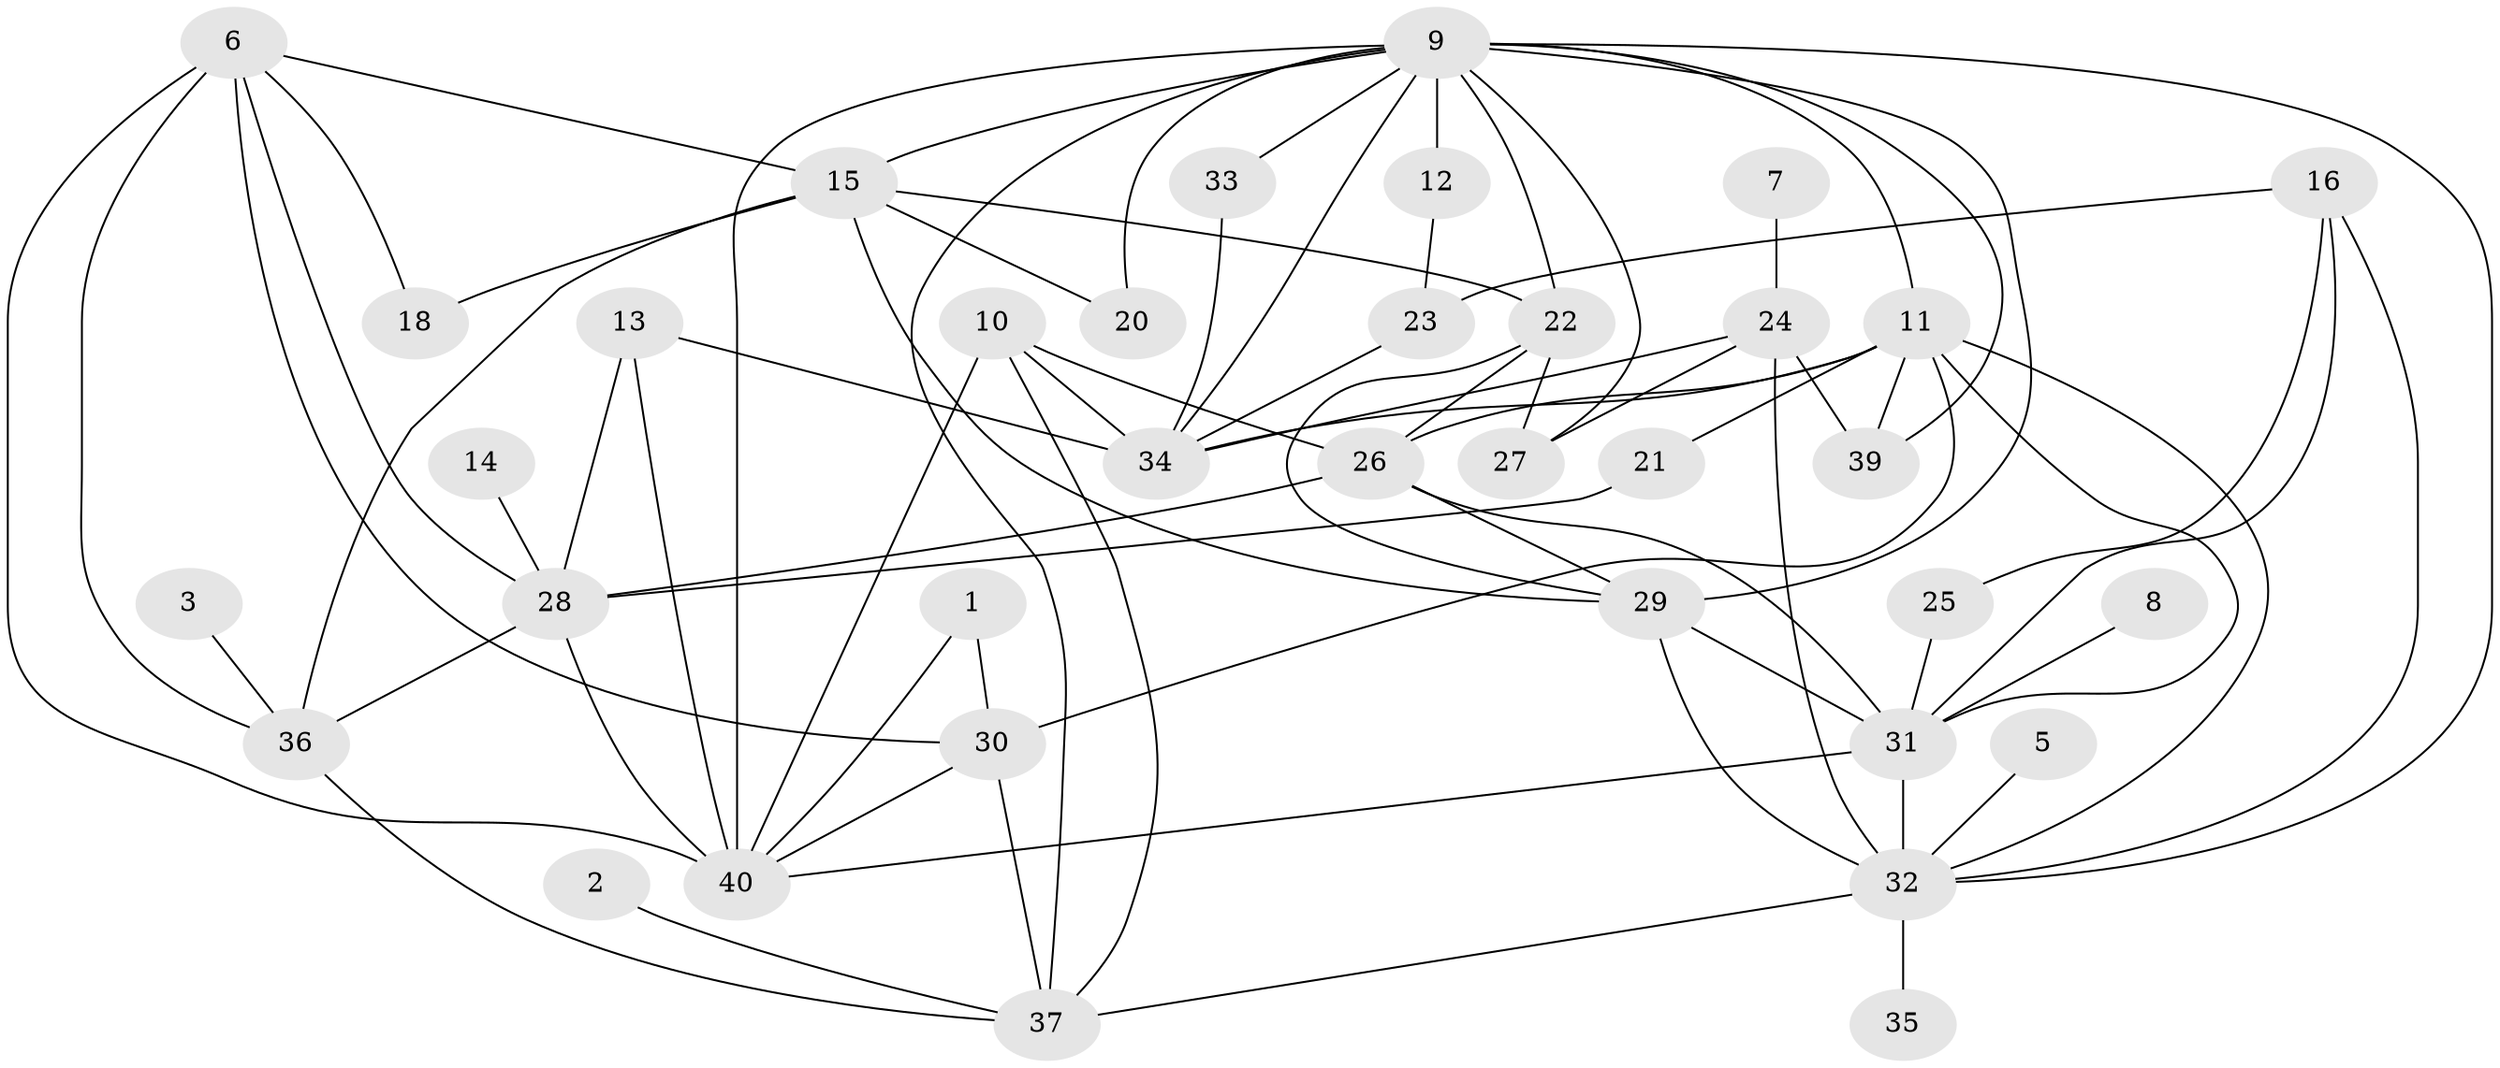 // original degree distribution, {7: 0.025, 4: 0.1875, 2: 0.2, 1: 0.125, 0: 0.05, 5: 0.1, 6: 0.0625, 3: 0.25}
// Generated by graph-tools (version 1.1) at 2025/25/03/09/25 03:25:14]
// undirected, 36 vertices, 76 edges
graph export_dot {
graph [start="1"]
  node [color=gray90,style=filled];
  1;
  2;
  3;
  5;
  6;
  7;
  8;
  9;
  10;
  11;
  12;
  13;
  14;
  15;
  16;
  18;
  20;
  21;
  22;
  23;
  24;
  25;
  26;
  27;
  28;
  29;
  30;
  31;
  32;
  33;
  34;
  35;
  36;
  37;
  39;
  40;
  1 -- 30 [weight=1.0];
  1 -- 40 [weight=1.0];
  2 -- 37 [weight=1.0];
  3 -- 36 [weight=1.0];
  5 -- 32 [weight=1.0];
  6 -- 15 [weight=1.0];
  6 -- 18 [weight=1.0];
  6 -- 28 [weight=1.0];
  6 -- 30 [weight=1.0];
  6 -- 36 [weight=1.0];
  6 -- 40 [weight=2.0];
  7 -- 24 [weight=1.0];
  8 -- 31 [weight=1.0];
  9 -- 11 [weight=1.0];
  9 -- 12 [weight=1.0];
  9 -- 15 [weight=1.0];
  9 -- 20 [weight=1.0];
  9 -- 22 [weight=1.0];
  9 -- 27 [weight=1.0];
  9 -- 29 [weight=2.0];
  9 -- 32 [weight=1.0];
  9 -- 33 [weight=1.0];
  9 -- 34 [weight=1.0];
  9 -- 37 [weight=1.0];
  9 -- 39 [weight=1.0];
  9 -- 40 [weight=2.0];
  10 -- 26 [weight=1.0];
  10 -- 34 [weight=1.0];
  10 -- 37 [weight=1.0];
  10 -- 40 [weight=1.0];
  11 -- 21 [weight=1.0];
  11 -- 26 [weight=2.0];
  11 -- 30 [weight=1.0];
  11 -- 31 [weight=1.0];
  11 -- 32 [weight=1.0];
  11 -- 34 [weight=1.0];
  11 -- 39 [weight=1.0];
  12 -- 23 [weight=1.0];
  13 -- 28 [weight=1.0];
  13 -- 34 [weight=1.0];
  13 -- 40 [weight=1.0];
  14 -- 28 [weight=1.0];
  15 -- 18 [weight=1.0];
  15 -- 20 [weight=1.0];
  15 -- 22 [weight=1.0];
  15 -- 29 [weight=1.0];
  15 -- 36 [weight=1.0];
  16 -- 23 [weight=1.0];
  16 -- 25 [weight=1.0];
  16 -- 31 [weight=1.0];
  16 -- 32 [weight=1.0];
  21 -- 28 [weight=1.0];
  22 -- 26 [weight=1.0];
  22 -- 27 [weight=1.0];
  22 -- 29 [weight=1.0];
  23 -- 34 [weight=1.0];
  24 -- 27 [weight=1.0];
  24 -- 32 [weight=1.0];
  24 -- 34 [weight=1.0];
  24 -- 39 [weight=1.0];
  25 -- 31 [weight=1.0];
  26 -- 28 [weight=1.0];
  26 -- 29 [weight=1.0];
  26 -- 31 [weight=1.0];
  28 -- 36 [weight=1.0];
  28 -- 40 [weight=1.0];
  29 -- 31 [weight=1.0];
  29 -- 32 [weight=1.0];
  30 -- 37 [weight=2.0];
  30 -- 40 [weight=1.0];
  31 -- 32 [weight=2.0];
  31 -- 40 [weight=1.0];
  32 -- 35 [weight=1.0];
  32 -- 37 [weight=2.0];
  33 -- 34 [weight=1.0];
  36 -- 37 [weight=1.0];
}

